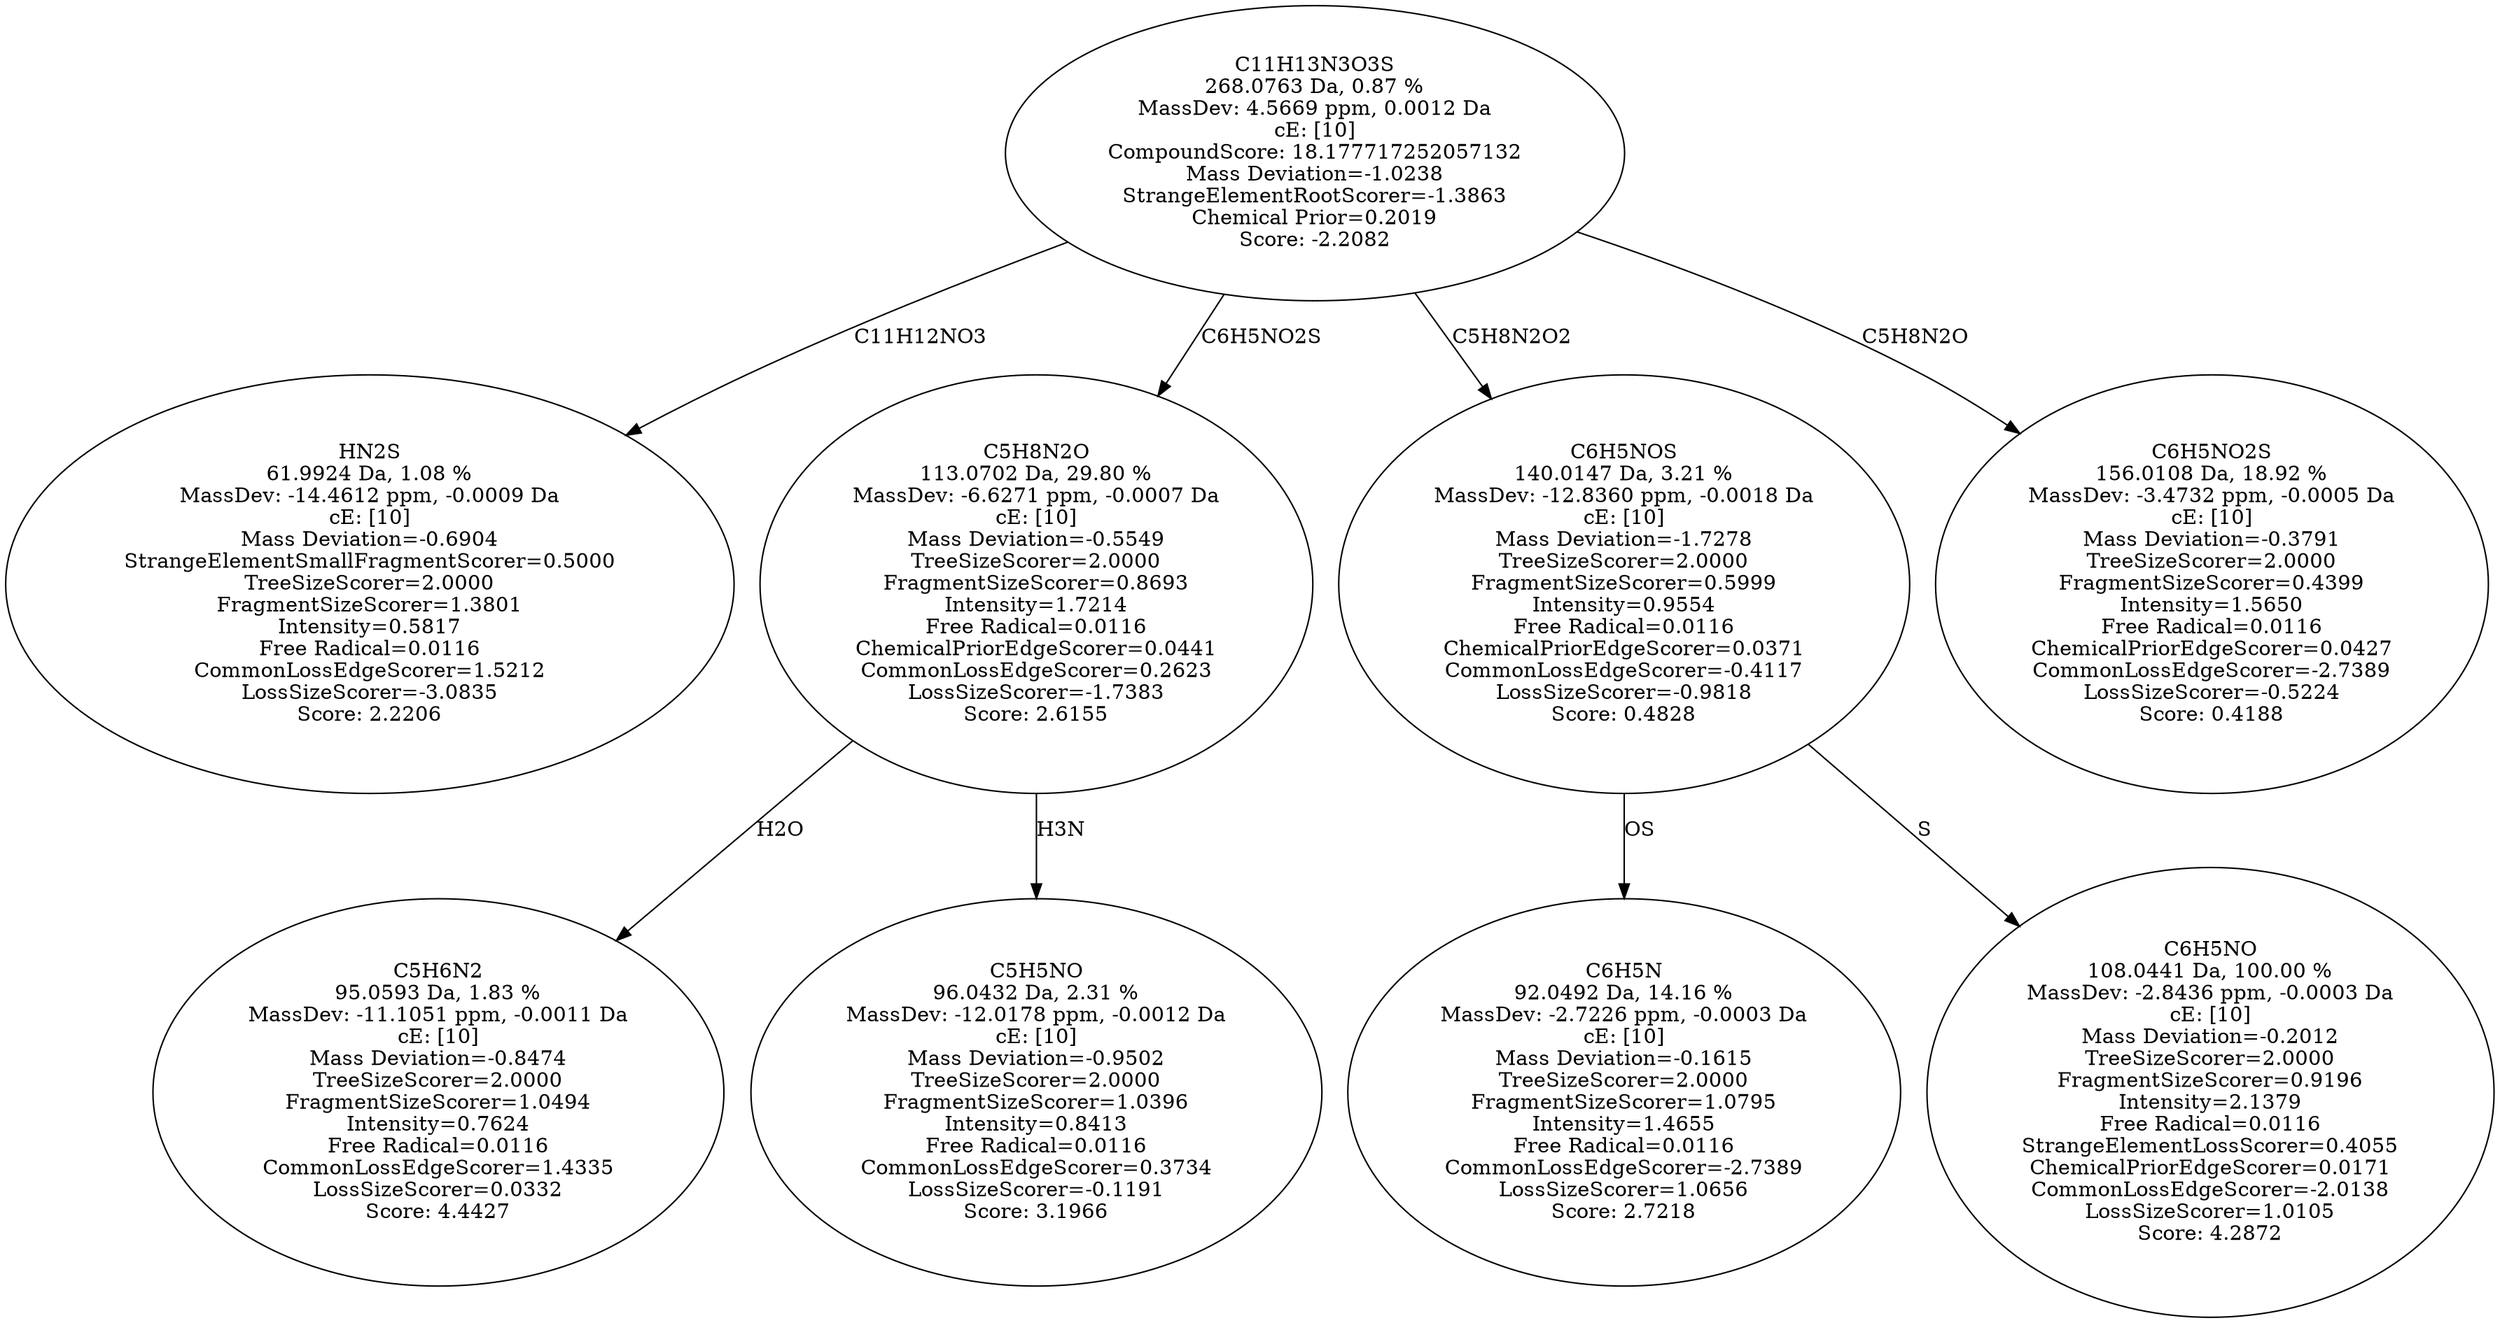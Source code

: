 strict digraph {
v1 [label="HN2S\n61.9924 Da, 1.08 %\nMassDev: -14.4612 ppm, -0.0009 Da\ncE: [10]\nMass Deviation=-0.6904\nStrangeElementSmallFragmentScorer=0.5000\nTreeSizeScorer=2.0000\nFragmentSizeScorer=1.3801\nIntensity=0.5817\nFree Radical=0.0116\nCommonLossEdgeScorer=1.5212\nLossSizeScorer=-3.0835\nScore: 2.2206"];
v2 [label="C5H6N2\n95.0593 Da, 1.83 %\nMassDev: -11.1051 ppm, -0.0011 Da\ncE: [10]\nMass Deviation=-0.8474\nTreeSizeScorer=2.0000\nFragmentSizeScorer=1.0494\nIntensity=0.7624\nFree Radical=0.0116\nCommonLossEdgeScorer=1.4335\nLossSizeScorer=0.0332\nScore: 4.4427"];
v3 [label="C5H5NO\n96.0432 Da, 2.31 %\nMassDev: -12.0178 ppm, -0.0012 Da\ncE: [10]\nMass Deviation=-0.9502\nTreeSizeScorer=2.0000\nFragmentSizeScorer=1.0396\nIntensity=0.8413\nFree Radical=0.0116\nCommonLossEdgeScorer=0.3734\nLossSizeScorer=-0.1191\nScore: 3.1966"];
v4 [label="C5H8N2O\n113.0702 Da, 29.80 %\nMassDev: -6.6271 ppm, -0.0007 Da\ncE: [10]\nMass Deviation=-0.5549\nTreeSizeScorer=2.0000\nFragmentSizeScorer=0.8693\nIntensity=1.7214\nFree Radical=0.0116\nChemicalPriorEdgeScorer=0.0441\nCommonLossEdgeScorer=0.2623\nLossSizeScorer=-1.7383\nScore: 2.6155"];
v5 [label="C6H5N\n92.0492 Da, 14.16 %\nMassDev: -2.7226 ppm, -0.0003 Da\ncE: [10]\nMass Deviation=-0.1615\nTreeSizeScorer=2.0000\nFragmentSizeScorer=1.0795\nIntensity=1.4655\nFree Radical=0.0116\nCommonLossEdgeScorer=-2.7389\nLossSizeScorer=1.0656\nScore: 2.7218"];
v6 [label="C6H5NO\n108.0441 Da, 100.00 %\nMassDev: -2.8436 ppm, -0.0003 Da\ncE: [10]\nMass Deviation=-0.2012\nTreeSizeScorer=2.0000\nFragmentSizeScorer=0.9196\nIntensity=2.1379\nFree Radical=0.0116\nStrangeElementLossScorer=0.4055\nChemicalPriorEdgeScorer=0.0171\nCommonLossEdgeScorer=-2.0138\nLossSizeScorer=1.0105\nScore: 4.2872"];
v7 [label="C6H5NOS\n140.0147 Da, 3.21 %\nMassDev: -12.8360 ppm, -0.0018 Da\ncE: [10]\nMass Deviation=-1.7278\nTreeSizeScorer=2.0000\nFragmentSizeScorer=0.5999\nIntensity=0.9554\nFree Radical=0.0116\nChemicalPriorEdgeScorer=0.0371\nCommonLossEdgeScorer=-0.4117\nLossSizeScorer=-0.9818\nScore: 0.4828"];
v8 [label="C6H5NO2S\n156.0108 Da, 18.92 %\nMassDev: -3.4732 ppm, -0.0005 Da\ncE: [10]\nMass Deviation=-0.3791\nTreeSizeScorer=2.0000\nFragmentSizeScorer=0.4399\nIntensity=1.5650\nFree Radical=0.0116\nChemicalPriorEdgeScorer=0.0427\nCommonLossEdgeScorer=-2.7389\nLossSizeScorer=-0.5224\nScore: 0.4188"];
v9 [label="C11H13N3O3S\n268.0763 Da, 0.87 %\nMassDev: 4.5669 ppm, 0.0012 Da\ncE: [10]\nCompoundScore: 18.177717252057132\nMass Deviation=-1.0238\nStrangeElementRootScorer=-1.3863\nChemical Prior=0.2019\nScore: -2.2082"];
v9 -> v1 [label="C11H12NO3"];
v4 -> v2 [label="H2O"];
v4 -> v3 [label="H3N"];
v9 -> v4 [label="C6H5NO2S"];
v7 -> v5 [label="OS"];
v7 -> v6 [label="S"];
v9 -> v7 [label="C5H8N2O2"];
v9 -> v8 [label="C5H8N2O"];
}